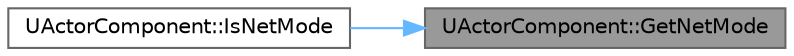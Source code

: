 digraph "UActorComponent::GetNetMode"
{
 // INTERACTIVE_SVG=YES
 // LATEX_PDF_SIZE
  bgcolor="transparent";
  edge [fontname=Helvetica,fontsize=10,labelfontname=Helvetica,labelfontsize=10];
  node [fontname=Helvetica,fontsize=10,shape=box,height=0.2,width=0.4];
  rankdir="RL";
  Node1 [id="Node000001",label="UActorComponent::GetNetMode",height=0.2,width=0.4,color="gray40", fillcolor="grey60", style="filled", fontcolor="black",tooltip="Get the network mode (dedicated server, client, standalone, etc) for this component."];
  Node1 -> Node2 [id="edge1_Node000001_Node000002",dir="back",color="steelblue1",style="solid",tooltip=" "];
  Node2 [id="Node000002",label="UActorComponent::IsNetMode",height=0.2,width=0.4,color="grey40", fillcolor="white", style="filled",URL="$df/db5/classUActorComponent.html#a8e427808df9f826879b6d5e154ed6bec",tooltip="Test whether net mode is the given mode."];
}
